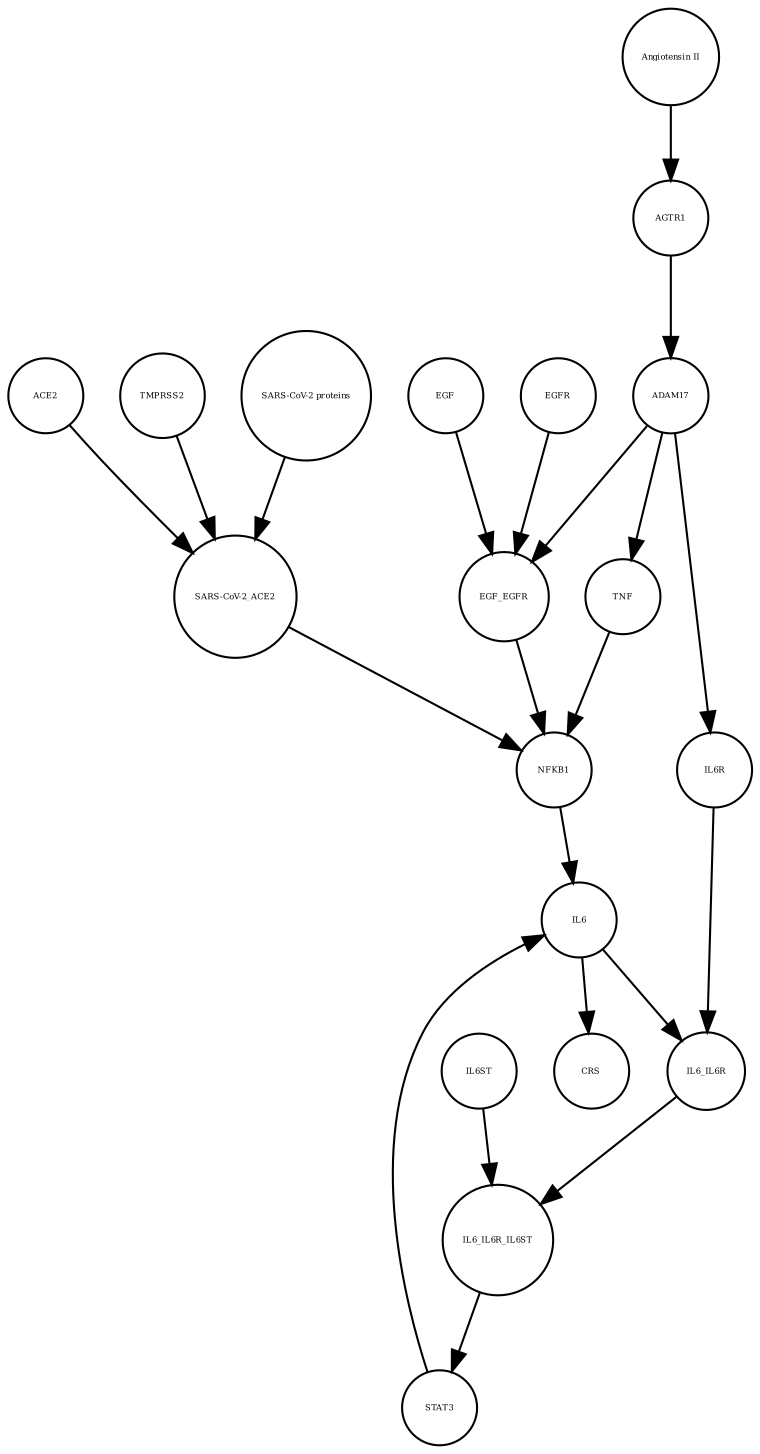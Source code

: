 strict digraph  {
IL6 [annotation="", bipartite=0, cls=macromolecule, fontsize=4, label=IL6, shape=circle];
CRS [annotation="", bipartite=0, cls=phenotype, fontsize=4, label=CRS, shape=circle];
IL6ST [annotation="", bipartite=0, cls=macromolecule, fontsize=4, label=IL6ST, shape=circle];
ACE2 [annotation="", bipartite=0, cls=macromolecule, fontsize=4, label=ACE2, shape=circle];
NFKB1 [annotation="", bipartite=0, cls=macromolecule, fontsize=4, label=NFKB1, shape=circle];
"SARS-CoV-2_ACE2" [annotation="", bipartite=0, cls=complex, fontsize=4, label="SARS-CoV-2_ACE2", shape=circle];
AGTR1 [annotation="", bipartite=0, cls=macromolecule, fontsize=4, label=AGTR1, shape=circle];
STAT3 [annotation="", bipartite=0, cls=macromolecule, fontsize=4, label=STAT3, shape=circle];
EGF_EGFR [annotation="", bipartite=0, cls=complex, fontsize=4, label=EGF_EGFR, shape=circle];
EGF [annotation="", bipartite=0, cls=macromolecule, fontsize=4, label=EGF, shape=circle];
IL6_IL6R [annotation="", bipartite=0, cls=complex, fontsize=4, label=IL6_IL6R, shape=circle];
TMPRSS2 [annotation="", bipartite=0, cls=macromolecule, fontsize=4, label=TMPRSS2, shape=circle];
IL6R [annotation="", bipartite=0, cls=macromolecule, fontsize=4, label=IL6R, shape=circle];
IL6_IL6R_IL6ST [annotation="", bipartite=0, cls=complex, fontsize=4, label=IL6_IL6R_IL6ST, shape=circle];
"SARS-CoV-2 proteins" [annotation="", bipartite=0, cls=macromolecule, fontsize=4, label="SARS-CoV-2 proteins", shape=circle];
"Angiotensin II" [annotation="", bipartite=0, cls="simple chemical", fontsize=4, label="Angiotensin II", shape=circle];
TNF [annotation="", bipartite=0, cls=macromolecule, fontsize=4, label=TNF, shape=circle];
ADAM17 [annotation="", bipartite=0, cls=macromolecule, fontsize=4, label=ADAM17, shape=circle];
EGFR [annotation="", bipartite=0, cls=macromolecule, fontsize=4, label=EGFR, shape=circle];
IL6 -> CRS  [annotation="", interaction_type=stimulation];
IL6 -> IL6_IL6R  [annotation="", interaction_type=production];
IL6ST -> IL6_IL6R_IL6ST  [annotation="", interaction_type=production];
ACE2 -> "SARS-CoV-2_ACE2"  [annotation="", interaction_type=production];
NFKB1 -> IL6  [annotation="", interaction_type=stimulation];
"SARS-CoV-2_ACE2" -> NFKB1  [annotation="", interaction_type=stimulation];
AGTR1 -> ADAM17  [annotation="", interaction_type=catalysis];
STAT3 -> IL6  [annotation="", interaction_type=stimulation];
EGF_EGFR -> NFKB1  [annotation="", interaction_type=stimulation];
EGF -> EGF_EGFR  [annotation="", interaction_type=production];
IL6_IL6R -> IL6_IL6R_IL6ST  [annotation="", interaction_type=production];
TMPRSS2 -> "SARS-CoV-2_ACE2"  [annotation="", interaction_type=production];
IL6R -> IL6_IL6R  [annotation="", interaction_type=production];
IL6_IL6R_IL6ST -> STAT3  [annotation="", interaction_type=catalysis];
"SARS-CoV-2 proteins" -> "SARS-CoV-2_ACE2"  [annotation="", interaction_type=production];
"Angiotensin II" -> AGTR1  [annotation="", interaction_type=catalysis];
TNF -> NFKB1  [annotation="", interaction_type=stimulation];
ADAM17 -> EGF_EGFR  [annotation="", interaction_type=stimulation];
ADAM17 -> TNF  [annotation="", interaction_type=catalysis];
ADAM17 -> IL6R  [annotation="", interaction_type=catalysis];
EGFR -> EGF_EGFR  [annotation="", interaction_type=production];
}
